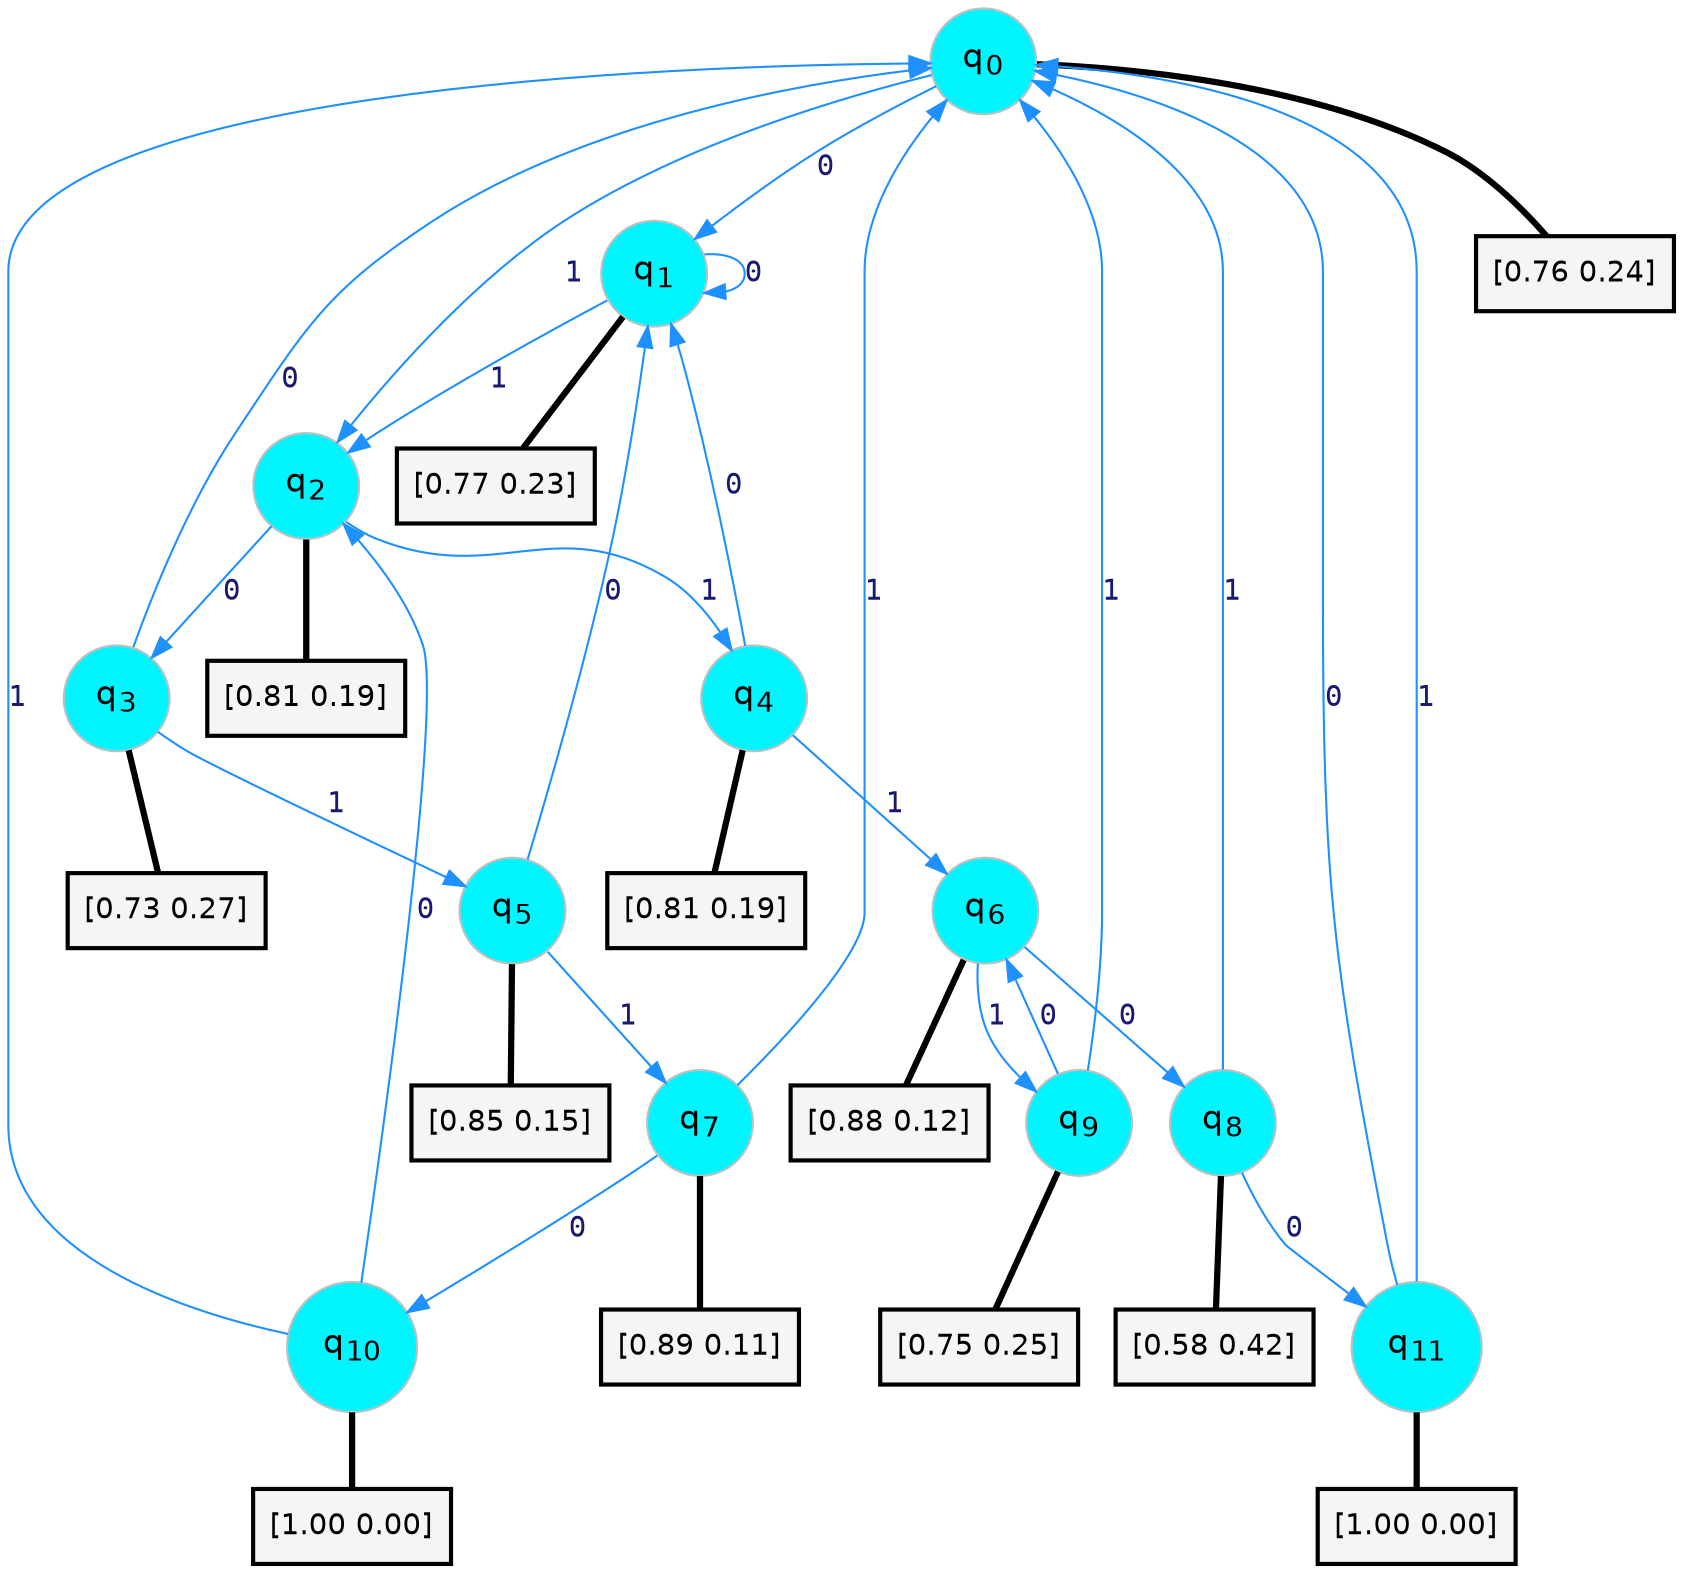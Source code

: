 digraph G {
graph [
bgcolor=transparent, dpi=300, rankdir=TD, size="40,25"];
node [
color=gray, fillcolor=turquoise1, fontcolor=black, fontname=Helvetica, fontsize=16, fontweight=bold, shape=circle, style=filled];
edge [
arrowsize=1, color=dodgerblue1, fontcolor=midnightblue, fontname=courier, fontweight=bold, penwidth=1, style=solid, weight=20];
0[label=<q<SUB>0</SUB>>];
1[label=<q<SUB>1</SUB>>];
2[label=<q<SUB>2</SUB>>];
3[label=<q<SUB>3</SUB>>];
4[label=<q<SUB>4</SUB>>];
5[label=<q<SUB>5</SUB>>];
6[label=<q<SUB>6</SUB>>];
7[label=<q<SUB>7</SUB>>];
8[label=<q<SUB>8</SUB>>];
9[label=<q<SUB>9</SUB>>];
10[label=<q<SUB>10</SUB>>];
11[label=<q<SUB>11</SUB>>];
12[label="[0.76 0.24]", shape=box,fontcolor=black, fontname=Helvetica, fontsize=14, penwidth=2, fillcolor=whitesmoke,color=black];
13[label="[0.77 0.23]", shape=box,fontcolor=black, fontname=Helvetica, fontsize=14, penwidth=2, fillcolor=whitesmoke,color=black];
14[label="[0.81 0.19]", shape=box,fontcolor=black, fontname=Helvetica, fontsize=14, penwidth=2, fillcolor=whitesmoke,color=black];
15[label="[0.73 0.27]", shape=box,fontcolor=black, fontname=Helvetica, fontsize=14, penwidth=2, fillcolor=whitesmoke,color=black];
16[label="[0.81 0.19]", shape=box,fontcolor=black, fontname=Helvetica, fontsize=14, penwidth=2, fillcolor=whitesmoke,color=black];
17[label="[0.85 0.15]", shape=box,fontcolor=black, fontname=Helvetica, fontsize=14, penwidth=2, fillcolor=whitesmoke,color=black];
18[label="[0.88 0.12]", shape=box,fontcolor=black, fontname=Helvetica, fontsize=14, penwidth=2, fillcolor=whitesmoke,color=black];
19[label="[0.89 0.11]", shape=box,fontcolor=black, fontname=Helvetica, fontsize=14, penwidth=2, fillcolor=whitesmoke,color=black];
20[label="[0.58 0.42]", shape=box,fontcolor=black, fontname=Helvetica, fontsize=14, penwidth=2, fillcolor=whitesmoke,color=black];
21[label="[0.75 0.25]", shape=box,fontcolor=black, fontname=Helvetica, fontsize=14, penwidth=2, fillcolor=whitesmoke,color=black];
22[label="[1.00 0.00]", shape=box,fontcolor=black, fontname=Helvetica, fontsize=14, penwidth=2, fillcolor=whitesmoke,color=black];
23[label="[1.00 0.00]", shape=box,fontcolor=black, fontname=Helvetica, fontsize=14, penwidth=2, fillcolor=whitesmoke,color=black];
0->1 [label=0];
0->2 [label=1];
0->12 [arrowhead=none, penwidth=3,color=black];
1->1 [label=0];
1->2 [label=1];
1->13 [arrowhead=none, penwidth=3,color=black];
2->3 [label=0];
2->4 [label=1];
2->14 [arrowhead=none, penwidth=3,color=black];
3->0 [label=0];
3->5 [label=1];
3->15 [arrowhead=none, penwidth=3,color=black];
4->1 [label=0];
4->6 [label=1];
4->16 [arrowhead=none, penwidth=3,color=black];
5->1 [label=0];
5->7 [label=1];
5->17 [arrowhead=none, penwidth=3,color=black];
6->8 [label=0];
6->9 [label=1];
6->18 [arrowhead=none, penwidth=3,color=black];
7->10 [label=0];
7->0 [label=1];
7->19 [arrowhead=none, penwidth=3,color=black];
8->11 [label=0];
8->0 [label=1];
8->20 [arrowhead=none, penwidth=3,color=black];
9->6 [label=0];
9->0 [label=1];
9->21 [arrowhead=none, penwidth=3,color=black];
10->2 [label=0];
10->0 [label=1];
10->22 [arrowhead=none, penwidth=3,color=black];
11->0 [label=0];
11->0 [label=1];
11->23 [arrowhead=none, penwidth=3,color=black];
}
